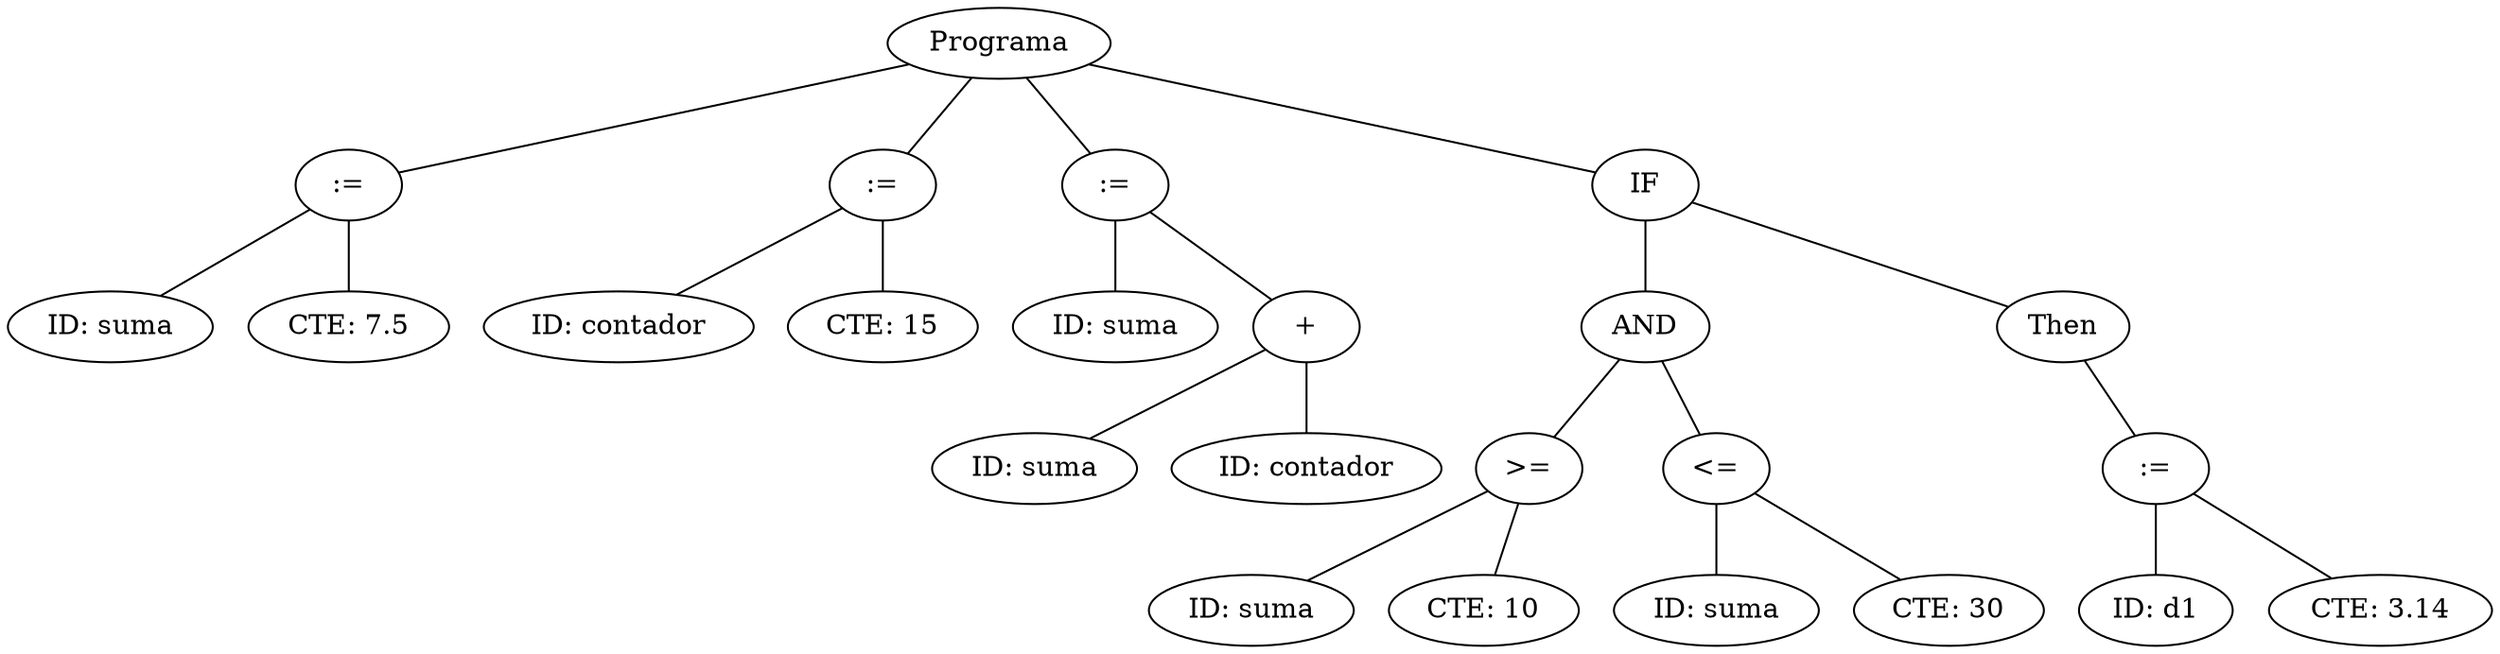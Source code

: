 graph G {nodo_programa [label="Programa"]
nodo_83001543 [label=":="]
nodo_programa -- nodo_83001543
nodo_1103748713 [label="ID: suma"]
nodo_83001543 -- nodo_1103748713
nodo_1981958457 [label="CTE: 7.5"]
nodo_83001543 -- nodo_1981958457
nodo_1092575850 [label=":="]
nodo_programa -- nodo_1092575850
nodo_826291009 [label="ID: contador"]
nodo_1092575850 -- nodo_826291009
nodo_797724127 [label="CTE: 15"]
nodo_1092575850 -- nodo_797724127
nodo_837995773 [label=":="]
nodo_programa -- nodo_837995773
nodo_1246955175 [label="ID: suma"]
nodo_837995773 -- nodo_1246955175
nodo_661238050 [label="+"]
nodo_837995773 -- nodo_661238050
nodo_1799724364 [label="ID: suma"]
nodo_661238050 -- nodo_1799724364
nodo_1282552407 [label="ID: contador"]
nodo_661238050 -- nodo_1282552407
nodo_306790154 [label="IF"]
nodo_programa -- nodo_306790154
nodo_1440712733 [label="AND"]
nodo_306790154 -- nodo_1440712733
nodo_1530272483 [label=">="]
nodo_1440712733 -- nodo_1530272483
nodo_1417919866 [label="ID: suma"]
nodo_1530272483 -- nodo_1417919866
nodo_962469843 [label="CTE: 10"]
nodo_1530272483 -- nodo_962469843
nodo_1693009552 [label="<="]
nodo_1440712733 -- nodo_1693009552
nodo_920457876 [label="ID: suma"]
nodo_1693009552 -- nodo_920457876
nodo_1409352966 [label="CTE: 30"]
nodo_1693009552 -- nodo_1409352966
nodo_1574434734 [label="Then"]
nodo_306790154 -- nodo_1574434734
nodo_1260125513 [label=":="]
nodo_1574434734 -- nodo_1260125513
nodo_343337219 [label="ID: d1"]
nodo_1260125513 -- nodo_343337219
nodo_335254305 [label="CTE: 3.14"]
nodo_1260125513 -- nodo_335254305
}
